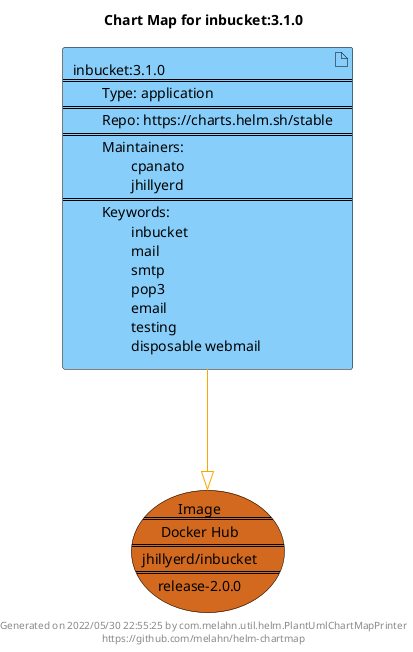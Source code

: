 @startuml
skinparam linetype ortho
skinparam backgroundColor white
skinparam usecaseBorderColor black
skinparam usecaseArrowColor LightSlateGray
skinparam artifactBorderColor black
skinparam artifactArrowColor LightSlateGray

title Chart Map for inbucket:3.1.0

'There is one referenced Helm Chart
artifact "inbucket:3.1.0\n====\n\tType: application\n====\n\tRepo: https://charts.helm.sh/stable\n====\n\tMaintainers: \n\t\tcpanato\n\t\tjhillyerd\n====\n\tKeywords: \n\t\tinbucket\n\t\tmail\n\t\tsmtp\n\t\tpop3\n\t\temail\n\t\ttesting\n\t\tdisposable webmail" as inbucket_3_1_0 #LightSkyBlue

'There is one referenced Docker Image
usecase "Image\n====\nDocker Hub\n====\njhillyerd/inbucket\n====\nrelease-2.0.0" as jhillyerd_inbucket_release_2_0_0 #Chocolate

'Chart Dependencies
inbucket_3_1_0--[#orange]-|>jhillyerd_inbucket_release_2_0_0

center footer Generated on 2022/05/30 22:55:25 by com.melahn.util.helm.PlantUmlChartMapPrinter\nhttps://github.com/melahn/helm-chartmap
@enduml
